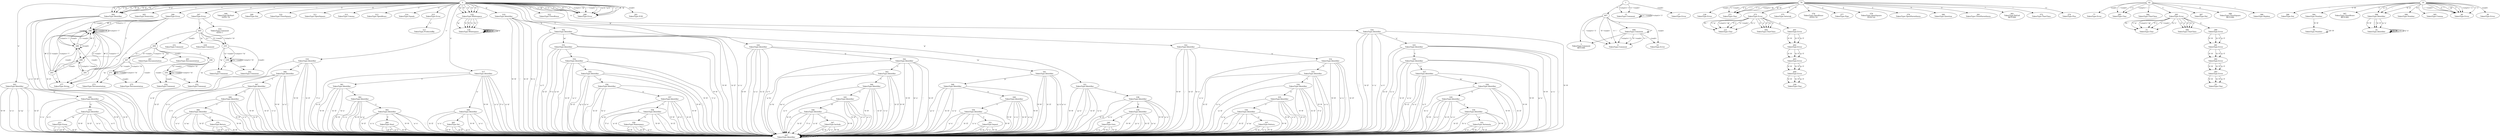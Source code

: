 digraph DFA {
    "303" [label="303\nTokenType.Identifier"]
    "304" [label="304\nTokenType.Identifier"]
    "305" [label="305\nTokenType.Semicolon"]
    "306" [label="306\nTokenType.Error"]
    "307" [label="307\nTokenType.Error"]
    "308" [label="308\nTokenType.ReStart\nGOTO 79"]
    "211" [label="211\nTokenType.ProducedBy"]
    "408" [label="408\nTokenType.Comment"]
    "309" [label="309\nTokenType.Dot"]
    "310" [label="310\nTokenType.CloseSquare"]
    "311" [label="311\nTokenType.OpenSquare"]
    "312" [label="312\nTokenType.Comma"]
    "313" [label="313\nTokenType.OpenBrace"]
    "314" [label="314\nTokenType.Equals"]
    "315" [label="315\nTokenType.Error"]
    "316" [label="316\nTokenType.Identifier"]
    "317" [label="317\nTokenType.Identifier"]
    "318" [label="318\nTokenType.Whitespace"]
    "121" [label="121\nTokenType.Char"]
    "319" [label="319\nTokenType.Identifier"]
    "320" [label="320\nTokenType.Identifier"]
    "297" [label="297\nTokenType.Identifier"]
    "344" [label="344\nTokenType.Identifier"]
    "321" [label="321\nTokenType.Identifier"]
    "322" [label="322\nTokenType.Identifier"]
    "323" [label="323\nTokenType.CloseBrace"]
    "126" [label="126\nTokenType.Error"]
    "324" [label="324\nTokenType.Identifier"]
    "325" [label="325\nTokenType.Identifier"]
    "326" [label="326\nTokenType.Identifier"]
    "327" [label="327\nTokenType.Identifier"]
    "130" [label="130\nTokenType.Whitespace"]
    "328" [label="328\nTokenType.Identifier"]
    "329" [label="329\nTokenType.Identifier"]
    "330" [label="330\nTokenType.Identifier"]
    "331" [label="331\nTokenType.Automata"]
    "332" [label="332\nTokenType.Identifier"]
    "333" [label="333\nTokenType.Identifier"]
    "334" [label="334\nTokenType.Identifier"]
    "335" [label="335\nTokenType.Identifier"]
    "336" [label="336\nTokenType.Identifier"]
    "338" [label="338\nTokenType.Identifier"]
    "340" [label="340\nTokenType.Goto"]
    "342" [label="342\nTokenType.Identifier"]
    "343" [label="343\nTokenType.Identifier"]
    "345" [label="345\nTokenType.Identifier"]
    "347" [label="347\nTokenType.Include"]
    "341" [label="341\nTokenType.Identifier"]
    "348" [label="348\nTokenType.Identifier"]
    "350" [label="350\nTokenType.Identifier"]
    "352" [label="352\nTokenType.Identifier"]
    "353" [label="353\nTokenType.Identifier"]
    "354" [label="354\nTokenType.Identifier"]
    "355" [label="355\nTokenType.Identifier"]
    "356" [label="356\nTokenType.Identifier"]
    "357" [label="357\nTokenType.Identifier"]
    "359" [label="359\nTokenType.Namespace"]
    "361" [label="361\nTokenType.Identifier"]
    "362" [label="362\nTokenType.Identifier"]
    "363" [label="363\nTokenType.Identifier"]
    "72" [label="72\nTokenType.Char"]
    "364" [label="364\nTokenType.Start"]
    "365" [label="365\nTokenType.Set"]
    "366" [label="366\nTokenType.Identifier"]
    "367" [label="367\nTokenType.Identifier"]
    "368" [label="368\nTokenType.Identifier"]
    "77" [label="77\nTokenType.Error"]
    "369" [label="369\nTokenType.Identifier"]
    "371" [label="371\nTokenType.Char"]
    "373" [label="373\nTokenType.Error"]
    "375" [label="375\nTokenType.Asterisk"]
    "376" [label="376\nTokenType.OpenBrace\nGOTO 19"]
    "377" [label="377\nTokenType.Pipe"]
    "378" [label="378\nTokenType.OpenSquare\nGOTO 42"]
    "379" [label="379\nTokenType.OpenParenthesis"]
    "380" [label="380\nTokenType.Question"]
    "381" [label="381\nTokenType.CloseParenthesis"]
    "382" [label="382\nTokenType.ReEnd\nRETURN"]
    "383" [label="383\nTokenType.Char"]
    "384" [label="384\nTokenType.CharClass"]
    "385" [label="385\nTokenType.Error"]
    "387" [label="387\nTokenType.Hat"]
    "388" [label="388\nTokenType.CloseSquare\nRETURN"]
    "389" [label="389\nTokenType.CharClass"]
    "396" [label="396\nTokenType.Dot"]
    "2" [label="2\nTokenType.Comment\nRETURN"]
    "390" [label="390\nTokenType.Error"]
    "392" [label="392\nTokenType.Error"]
    "346" [label="346\nTokenType.Identifier"]
    "252" [label="252\nTokenType.Comment"]
    "55" [label="55\nTokenType.Char"]
    "400" [label="400\nTokenType.CharClass"]
    "6" [label="6\nTokenType.Comment"]
    "394" [label="394\nTokenType.Number"]
    "299" [label="299\nTokenType.Error"]
    "397" [label="397\nTokenType.CloseBrace\nRETURN"]
    "404" [label="404\nTokenType.Error"]
    "10" [label="10\nTokenType.Error"]
    "104" [label="104\nTokenType.Char"]
    "301" [label="301\nTokenType.EOD"]
    "398" [label="398\nTokenType.Identifier"]
    "399" [label="399\nTokenType.Number"]
    "34" [label="34\nTokenType.Number"]
    "231" [label="231\nTokenType.Comment"]
    "24" [label="24\nTokenType.Identifier"]
    "358" [label="358\nTokenType.Identifier"]
    "261" [label="261\nTokenType.Documentation"]
    "402" [label="402\nTokenType.Error"]
    "360" [label="360\nTokenType.Identifier"]
    "263" [label="263\nTokenType.Documentation"]
    "395" [label="395\nTokenType.Comma"]
    "351" [label="351\nTokenType.Import"]
    "254" [label="254\nTokenType.Comment"]
    "401" [label="401\nTokenType.Error"]
    "386" [label="386\nTokenType.Hyphen"]
    "337" [label="337\nTokenType.Pattern"]
    "240" [label="240\nTokenType.Comment"]
    "409" [label="409\nTokenType.Identifier"]
    "15" [label="15\nTokenType.Comment"]
    "403" [label="403\nTokenType.Error"]
    "339" [label="339\nTokenType.Identifier"]
    "242" [label="242\nTokenType.Comment"]
    "40" [label="40\nTokenType.Error"]
    "372" [label="372\nTokenType.CharClass"]
    "275" [label="275\nTokenType.Documentation"]
    "229" [label="229\nTokenType.Comment"]
    "391" [label="391\nTokenType.Error"]
    "410" [label="410\nTokenType.Identifier"]
    "222" [label="222\nTokenType.Comment\nGOTO 1"]
    "374" [label="374\nTokenType.Plus"]
    "277" [label="277\nTokenType.String"]
    "38" [label="38\nTokenType.Error"]
    "370" [label="370\nTokenType.Return"]
    "273" [label="273\nTokenType.Documentation"]
    "17" [label="17\nTokenType.Error"]
    "411" [label="411\nTokenType.Enum"]
    "393" [label="393\nTokenType.Error"]
    "349" [label="349\nTokenType.Identifier"]
    "0"->"301" [label="<eod>"]
    "0"->"299" [label="'|'"]
    "0"->"299" [label="'`'"]
    "0"->"299" [label="'0'-':'"]
    "0"->"299" [label="'!'"]
    "0"->"303" [label="'e'"]
    "0"->"299" [label="'<start>'-'\\b'"]
    "0"->"299" [label="'~'-'<end>'"]
    "0"->"304" [label="'_'"]
    "0"->"304" [label="'t'-'z'"]
    "0"->"304" [label="'q'"]
    "0"->"304" [label="'o'"]
    "0"->"305" [label="';'"]
    "0"->"304" [label="'j'-'m'"]
    "0"->"304" [label="'f'"]
    "0"->"304" [label="'b'-'d'"]
    "0"->"306" [label="'\"'"]
    "0"->"299" [label="'^'"]
    "0"->"307" [label="'/'"]
    "0"->"308" [label="'''"]
    "0"->"299" [label="'\\x14'-'\\x31'"]
    "0"->"309" [label="'.'"]
    "0"->"310" [label="']'"]
    "0"->"311" [label="'['"]
    "0"->"312" [label="','"]
    "0"->"313" [label="'{'"]
    "0"->"314" [label="'='"]
    "0"->"299" [label="'\\'"]
    "0"->"315" [label="'-'"]
    "0"->"316" [label="'r'"]
    "0"->"317" [label="'s'"]
    "0"->"318" [label="'\\f'"]
    "0"->"299" [label="'<'"]
    "0"->"299" [label="'#'-'&'"]
    "0"->"319" [label="'n'"]
    "0"->"318" [label="'\\r'"]
    "0"->"318" [label="'\\v'"]
    "0"->"320" [label="'i'"]
    "0"->"299" [label="'>'-'@'"]
    "0"->"318" [label="'\\t'"]
    "0"->"321" [label="'g'"]
    "0"->"299" [label="'('-'+'"]
    "0"->"322" [label="'p'"]
    "0"->"304" [label="'A'-'Z'"]
    "0"->"318" [label="' '"]
    "0"->"323" [label="'}'"]
    "0"->"304" [label="'h'"]
    "0"->"318" [label="'\\n'"]
    "0"->"324" [label="'a'"]
    "1"->"15" [label="'<start>'-')'"]
    "1"->"17" [label="<eod>"]
    "1"->"15" [label="'+'-'<end>'"]
    "1"->"407" [label="'*'"]
    "15"->"15" [label="'+'-'<end>'"]
    "15"->"15" [label="'<start>'-')'"]
    "19"->"40" [label="'~'-'<end>'"]
    "19"->"40" [label="'`'"]
    "19"->"40" [label="'['-'^'"]
    "19"->"40" [label="':'-'@'"]
    "19"->"394" [label="'1'-'9'"]
    "19"->"40" [label="'/'"]
    "19"->"40" [label="'-'"]
    "19"->"38" [label="<eod>"]
    "19"->"395" [label="','"]
    "19"->"396" [label="'.'"]
    "19"->"397" [label="'}'"]
    "19"->"40" [label="'<start>'-'+'"]
    "19"->"398" [label="'a'-'z'"]
    "19"->"398" [label="'_'"]
    "19"->"40" [label="'{'-'|'"]
    "19"->"398" [label="'A'-'Z'"]
    "19"->"399" [label="'0'"]
    "24"->"24" [label="'0'-'9'"]
    "24"->"24" [label="'_'"]
    "24"->"24" [label="'A'-'Z'"]
    "24"->"24" [label="'a'-'z'"]
    "34"->"34" [label="'0'-'9'"]
    "42"->"383" [label="'_'-'<end>'"]
    "42"->"383" [label="'/'-'['"]
    "42"->"383" [label="'<start>'-','"]
    "42"->"384" [label="'.'"]
    "42"->"385" [label="'\\'"]
    "42"->"77" [label="<eod>"]
    "42"->"386" [label="'-'"]
    "42"->"387" [label="'^'"]
    "42"->"388" [label="']'"]
    "79"->"126" [label="<eod>"]
    "79"->"371" [label="'}'-'<end>'"]
    "79"->"371" [label="']'-'z'"]
    "79"->"371" [label="','-'-'"]
    "79"->"372" [label="'.'"]
    "79"->"373" [label="'\\'"]
    "79"->"371" [label="'/'-'>'"]
    "79"->"374" [label="'+'"]
    "79"->"371" [label="'<start>'-'&'"]
    "79"->"375" [label="'*'"]
    "79"->"371" [label="'@'-'Z'"]
    "79"->"376" [label="'{'"]
    "79"->"377" [label="'|'"]
    "79"->"378" [label="'['"]
    "79"->"379" [label="'('"]
    "79"->"380" [label="'?'"]
    "79"->"381" [label="')'"]
    "79"->"382" [label="'''"]
    "130"->"130" [label="'\\f'"]
    "130"->"130" [label="'\\v'"]
    "130"->"130" [label="'\\r'"]
    "130"->"130" [label="' '"]
    "130"->"130" [label="'\\n'"]
    "130"->"130" [label="'\\t'"]
    "235"->"240" [label="'\\n'"]
    "235"->"238" [label="'\\v'-'<end>'"]
    "235"->"242" [label="<eod>"]
    "235"->"238" [label="'<start>'-'\\t'"]
    "238"->"240" [label="'\\n'"]
    "238"->"238" [label="'\\v'-'<end>'"]
    "238"->"242" [label="<eod>"]
    "238"->"238" [label="'<start>'-'\\t'"]
    "246"->"252" [label="'\\n'"]
    "246"->"250" [label="'\\v'-'<end>'"]
    "246"->"254" [label="<eod>"]
    "246"->"250" [label="'<start>'-'\\t'"]
    "250"->"252" [label="'\\n'"]
    "250"->"250" [label="'\\v'-'<end>'"]
    "250"->"254" [label="<eod>"]
    "250"->"250" [label="'<start>'-'\\t'"]
    "267"->"273" [label="'\\n'"]
    "267"->"271" [label="'\\v'-'<end>'"]
    "267"->"275" [label="<eod>"]
    "267"->"271" [label="'<start>'-'\\t'"]
    "271"->"273" [label="'\\n'"]
    "271"->"271" [label="'\\v'-'<end>'"]
    "271"->"275" [label="<eod>"]
    "271"->"271" [label="'<start>'-'\\t'"]
    "286"->"286" [label="']'-'<end>'"]
    "286"->"286" [label="'#'-'['"]
    "286"->"277" [label="'\"'"]
    "286"->"288" [label="<eod>"]
    "286"->"289" [label="'\\'"]
    "286"->"286" [label="'<start>'-'!'"]
    "288"->"286" [label="']'-'<end>'"]
    "288"->"286" [label="'#'-'['"]
    "288"->"277" [label="'\"'"]
    "288"->"288" [label="<eod>"]
    "288"->"289" [label="'\\'"]
    "288"->"286" [label="'<start>'-'!'"]
    "289"->"291" [label="'<start>'-'<end>'"]
    "289"->"293" [label="<eod>"]
    "291"->"286" [label="']'-'<end>'"]
    "291"->"286" [label="'#'-'['"]
    "291"->"277" [label="'\"'"]
    "291"->"288" [label="<eod>"]
    "291"->"289" [label="'\\'"]
    "291"->"286" [label="'<start>'-'!'"]
    "293"->"286" [label="']'-'<end>'"]
    "293"->"286" [label="'#'-'['"]
    "293"->"277" [label="'\"'"]
    "293"->"288" [label="<eod>"]
    "293"->"289" [label="'\\'"]
    "293"->"286" [label="'<start>'-'!'"]
    "297"->"297" [label="'0'-'9'"]
    "297"->"297" [label="'_'"]
    "297"->"297" [label="'A'-'Z'"]
    "297"->"297" [label="'a'-'z'"]
    "303"->"297" [label="'0'-'9'"]
    "303"->"297" [label="'o'-'z'"]
    "303"->"297" [label="'a'-'m'"]
    "303"->"297" [label="'_'"]
    "303"->"297" [label="'A'-'Z'"]
    "303"->"409" [label="'n'"]
    "304"->"297" [label="'0'-'9'"]
    "304"->"297" [label="'_'"]
    "304"->"297" [label="'A'-'Z'"]
    "304"->"297" [label="'a'-'z'"]
    "306"->"286" [label="']'-'<end>'"]
    "306"->"286" [label="'#'-'['"]
    "306"->"277" [label="'\"'"]
    "306"->"288" [label="<eod>"]
    "306"->"289" [label="'\\'"]
    "306"->"286" [label="'<start>'-'!'"]
    "307"->"222" [label="'*'"]
    "307"->"405" [label="'/'"]
    "315"->"211" [label="'>'"]
    "316"->"297" [label="'0'-'9'"]
    "316"->"297" [label="'_'"]
    "316"->"297" [label="'A'-'Z'"]
    "316"->"366" [label="'e'"]
    "316"->"297" [label="'f'-'z'"]
    "316"->"297" [label="'a'-'d'"]
    "317"->"297" [label="'0'-'9'"]
    "317"->"297" [label="'_'"]
    "317"->"297" [label="'u'-'z'"]
    "317"->"297" [label="'f'-'s'"]
    "317"->"297" [label="'a'-'d'"]
    "317"->"360" [label="'e'"]
    "317"->"297" [label="'A'-'Z'"]
    "317"->"361" [label="'t'"]
    "318"->"130" [label="'\\f'"]
    "318"->"130" [label="'\\v'"]
    "318"->"130" [label="'\\r'"]
    "318"->"130" [label="' '"]
    "318"->"130" [label="'\\n'"]
    "318"->"130" [label="'\\t'"]
    "319"->"297" [label="'0'-'9'"]
    "319"->"297" [label="'_'"]
    "319"->"297" [label="'A'-'Z'"]
    "319"->"297" [label="'b'-'z'"]
    "319"->"352" [label="'a'"]
    "320"->"297" [label="'0'-'9'"]
    "320"->"297" [label="'_'"]
    "320"->"297" [label="'o'-'z'"]
    "320"->"341" [label="'m'"]
    "320"->"297" [label="'A'-'Z'"]
    "320"->"297" [label="'a'-'l'"]
    "320"->"342" [label="'n'"]
    "321"->"297" [label="'0'-'9'"]
    "321"->"297" [label="'p'-'z'"]
    "321"->"297" [label="'_'"]
    "321"->"297" [label="'A'-'Z'"]
    "321"->"297" [label="'a'-'n'"]
    "321"->"338" [label="'o'"]
    "322"->"297" [label="'0'-'9'"]
    "322"->"297" [label="'_'"]
    "322"->"297" [label="'A'-'Z'"]
    "322"->"297" [label="'b'-'z'"]
    "322"->"332" [label="'a'"]
    "324"->"297" [label="'0'-'9'"]
    "324"->"325" [label="'u'"]
    "324"->"297" [label="'_'"]
    "324"->"297" [label="'A'-'Z'"]
    "324"->"297" [label="'v'-'z'"]
    "324"->"297" [label="'a'-'t'"]
    "325"->"297" [label="'0'-'9'"]
    "325"->"297" [label="'a'-'s'"]
    "325"->"297" [label="'_'"]
    "325"->"326" [label="'t'"]
    "325"->"297" [label="'A'-'Z'"]
    "325"->"297" [label="'u'-'z'"]
    "326"->"297" [label="'0'-'9'"]
    "326"->"297" [label="'p'-'z'"]
    "326"->"297" [label="'_'"]
    "326"->"297" [label="'A'-'Z'"]
    "326"->"297" [label="'a'-'n'"]
    "326"->"327" [label="'o'"]
    "327"->"297" [label="'0'-'9'"]
    "327"->"297" [label="'A'-'Z'"]
    "327"->"297" [label="'n'-'z'"]
    "327"->"328" [label="'m'"]
    "327"->"297" [label="'_'"]
    "327"->"297" [label="'a'-'l'"]
    "328"->"297" [label="'0'-'9'"]
    "328"->"297" [label="'_'"]
    "328"->"297" [label="'A'-'Z'"]
    "328"->"297" [label="'b'-'z'"]
    "328"->"329" [label="'a'"]
    "329"->"297" [label="'0'-'9'"]
    "329"->"297" [label="'a'-'s'"]
    "329"->"297" [label="'_'"]
    "329"->"330" [label="'t'"]
    "329"->"297" [label="'A'-'Z'"]
    "329"->"297" [label="'u'-'z'"]
    "330"->"297" [label="'0'-'9'"]
    "330"->"297" [label="'_'"]
    "330"->"297" [label="'A'-'Z'"]
    "330"->"297" [label="'b'-'z'"]
    "330"->"331" [label="'a'"]
    "331"->"297" [label="'0'-'9'"]
    "331"->"297" [label="'_'"]
    "331"->"297" [label="'A'-'Z'"]
    "331"->"297" [label="'a'-'z'"]
    "332"->"297" [label="'0'-'9'"]
    "332"->"297" [label="'a'-'s'"]
    "332"->"297" [label="'_'"]
    "332"->"333" [label="'t'"]
    "332"->"297" [label="'A'-'Z'"]
    "332"->"297" [label="'u'-'z'"]
    "333"->"297" [label="'0'-'9'"]
    "333"->"297" [label="'a'-'s'"]
    "333"->"297" [label="'_'"]
    "333"->"334" [label="'t'"]
    "333"->"297" [label="'A'-'Z'"]
    "333"->"297" [label="'u'-'z'"]
    "334"->"297" [label="'0'-'9'"]
    "334"->"297" [label="'_'"]
    "334"->"297" [label="'A'-'Z'"]
    "334"->"297" [label="'f'-'z'"]
    "334"->"335" [label="'e'"]
    "334"->"297" [label="'a'-'d'"]
    "335"->"297" [label="'0'-'9'"]
    "335"->"297" [label="'s'-'z'"]
    "335"->"297" [label="'_'"]
    "335"->"297" [label="'A'-'Z'"]
    "335"->"297" [label="'a'-'q'"]
    "335"->"336" [label="'r'"]
    "336"->"297" [label="'0'-'9'"]
    "336"->"297" [label="'o'-'z'"]
    "336"->"297" [label="'_'"]
    "336"->"297" [label="'A'-'Z'"]
    "336"->"337" [label="'n'"]
    "336"->"297" [label="'a'-'m'"]
    "337"->"297" [label="'0'-'9'"]
    "337"->"297" [label="'_'"]
    "337"->"297" [label="'A'-'Z'"]
    "337"->"297" [label="'a'-'z'"]
    "338"->"297" [label="'0'-'9'"]
    "338"->"297" [label="'a'-'s'"]
    "338"->"297" [label="'_'"]
    "338"->"339" [label="'t'"]
    "338"->"297" [label="'A'-'Z'"]
    "338"->"297" [label="'u'-'z'"]
    "339"->"297" [label="'0'-'9'"]
    "339"->"297" [label="'p'-'z'"]
    "339"->"297" [label="'_'"]
    "339"->"297" [label="'A'-'Z'"]
    "339"->"297" [label="'a'-'n'"]
    "339"->"340" [label="'o'"]
    "340"->"297" [label="'0'-'9'"]
    "340"->"297" [label="'_'"]
    "340"->"297" [label="'A'-'Z'"]
    "340"->"297" [label="'a'-'z'"]
    "341"->"297" [label="'0'-'9'"]
    "341"->"297" [label="'_'"]
    "341"->"297" [label="'A'-'Z'"]
    "341"->"297" [label="'q'-'z'"]
    "341"->"348" [label="'p'"]
    "341"->"297" [label="'a'-'o'"]
    "342"->"297" [label="'0'-'9'"]
    "342"->"297" [label="'d'-'z'"]
    "342"->"343" [label="'c'"]
    "342"->"297" [label="'_'"]
    "342"->"297" [label="'A'-'Z'"]
    "342"->"297" [label="'a'-'b'"]
    "343"->"297" [label="'_'"]
    "343"->"297" [label="'A'-'Z'"]
    "343"->"297" [label="'0'-'9'"]
    "343"->"297" [label="'a'-'k'"]
    "343"->"297" [label="'m'-'z'"]
    "343"->"344" [label="'l'"]
    "344"->"297" [label="'0'-'9'"]
    "344"->"345" [label="'u'"]
    "344"->"297" [label="'_'"]
    "344"->"297" [label="'A'-'Z'"]
    "344"->"297" [label="'v'-'z'"]
    "344"->"297" [label="'a'-'t'"]
    "345"->"297" [label="'0'-'9'"]
    "345"->"297" [label="'_'"]
    "345"->"297" [label="'e'-'z'"]
    "345"->"297" [label="'a'-'c'"]
    "345"->"297" [label="'A'-'Z'"]
    "345"->"346" [label="'d'"]
    "346"->"297" [label="'0'-'9'"]
    "346"->"297" [label="'_'"]
    "346"->"297" [label="'A'-'Z'"]
    "346"->"297" [label="'f'-'z'"]
    "346"->"347" [label="'e'"]
    "346"->"297" [label="'a'-'d'"]
    "347"->"297" [label="'0'-'9'"]
    "347"->"297" [label="'_'"]
    "347"->"297" [label="'A'-'Z'"]
    "347"->"297" [label="'a'-'z'"]
    "348"->"297" [label="'0'-'9'"]
    "348"->"297" [label="'p'-'z'"]
    "348"->"297" [label="'_'"]
    "348"->"297" [label="'A'-'Z'"]
    "348"->"297" [label="'a'-'n'"]
    "348"->"349" [label="'o'"]
    "349"->"297" [label="'0'-'9'"]
    "349"->"297" [label="'s'-'z'"]
    "349"->"350" [label="'r'"]
    "349"->"297" [label="'_'"]
    "349"->"297" [label="'A'-'Z'"]
    "349"->"297" [label="'a'-'q'"]
    "350"->"297" [label="'0'-'9'"]
    "350"->"297" [label="'a'-'s'"]
    "350"->"297" [label="'_'"]
    "350"->"351" [label="'t'"]
    "350"->"297" [label="'A'-'Z'"]
    "350"->"297" [label="'u'-'z'"]
    "351"->"297" [label="'0'-'9'"]
    "351"->"297" [label="'_'"]
    "351"->"297" [label="'A'-'Z'"]
    "351"->"297" [label="'a'-'z'"]
    "352"->"297" [label="'0'-'9'"]
    "352"->"297" [label="'A'-'Z'"]
    "352"->"297" [label="'n'-'z'"]
    "352"->"353" [label="'m'"]
    "352"->"297" [label="'_'"]
    "352"->"297" [label="'a'-'l'"]
    "353"->"297" [label="'0'-'9'"]
    "353"->"297" [label="'_'"]
    "353"->"297" [label="'A'-'Z'"]
    "353"->"354" [label="'e'"]
    "353"->"297" [label="'f'-'z'"]
    "353"->"297" [label="'a'-'d'"]
    "354"->"297" [label="'0'-'9'"]
    "354"->"297" [label="'t'-'z'"]
    "354"->"297" [label="'_'"]
    "354"->"297" [label="'A'-'Z'"]
    "354"->"355" [label="'s'"]
    "354"->"297" [label="'a'-'r'"]
    "355"->"297" [label="'0'-'9'"]
    "355"->"297" [label="'_'"]
    "355"->"297" [label="'A'-'Z'"]
    "355"->"356" [label="'p'"]
    "355"->"297" [label="'q'-'z'"]
    "355"->"297" [label="'a'-'o'"]
    "356"->"297" [label="'0'-'9'"]
    "356"->"297" [label="'_'"]
    "356"->"297" [label="'A'-'Z'"]
    "356"->"297" [label="'b'-'z'"]
    "356"->"357" [label="'a'"]
    "357"->"297" [label="'0'-'9'"]
    "357"->"297" [label="'d'-'z'"]
    "357"->"297" [label="'_'"]
    "357"->"297" [label="'A'-'Z'"]
    "357"->"297" [label="'a'-'b'"]
    "357"->"358" [label="'c'"]
    "358"->"297" [label="'0'-'9'"]
    "358"->"297" [label="'_'"]
    "358"->"297" [label="'A'-'Z'"]
    "358"->"297" [label="'f'-'z'"]
    "358"->"359" [label="'e'"]
    "358"->"297" [label="'a'-'d'"]
    "359"->"297" [label="'0'-'9'"]
    "359"->"297" [label="'_'"]
    "359"->"297" [label="'A'-'Z'"]
    "359"->"297" [label="'a'-'z'"]
    "360"->"297" [label="'0'-'9'"]
    "360"->"297" [label="'a'-'s'"]
    "360"->"297" [label="'_'"]
    "360"->"365" [label="'t'"]
    "360"->"297" [label="'A'-'Z'"]
    "360"->"297" [label="'u'-'z'"]
    "361"->"297" [label="'0'-'9'"]
    "361"->"297" [label="'_'"]
    "361"->"297" [label="'A'-'Z'"]
    "361"->"297" [label="'b'-'z'"]
    "361"->"362" [label="'a'"]
    "362"->"297" [label="'0'-'9'"]
    "362"->"297" [label="'s'-'z'"]
    "362"->"297" [label="'_'"]
    "362"->"297" [label="'A'-'Z'"]
    "362"->"297" [label="'a'-'q'"]
    "362"->"363" [label="'r'"]
    "363"->"297" [label="'0'-'9'"]
    "363"->"297" [label="'a'-'s'"]
    "363"->"297" [label="'_'"]
    "363"->"364" [label="'t'"]
    "363"->"297" [label="'A'-'Z'"]
    "363"->"297" [label="'u'-'z'"]
    "364"->"297" [label="'0'-'9'"]
    "364"->"297" [label="'_'"]
    "364"->"297" [label="'A'-'Z'"]
    "364"->"297" [label="'a'-'z'"]
    "365"->"297" [label="'0'-'9'"]
    "365"->"297" [label="'_'"]
    "365"->"297" [label="'A'-'Z'"]
    "365"->"297" [label="'a'-'z'"]
    "366"->"297" [label="'0'-'9'"]
    "366"->"297" [label="'a'-'s'"]
    "366"->"297" [label="'_'"]
    "366"->"367" [label="'t'"]
    "366"->"297" [label="'A'-'Z'"]
    "366"->"297" [label="'u'-'z'"]
    "367"->"297" [label="'0'-'9'"]
    "367"->"368" [label="'u'"]
    "367"->"297" [label="'_'"]
    "367"->"297" [label="'A'-'Z'"]
    "367"->"297" [label="'v'-'z'"]
    "367"->"297" [label="'a'-'t'"]
    "368"->"297" [label="'0'-'9'"]
    "368"->"297" [label="'s'-'z'"]
    "368"->"369" [label="'r'"]
    "368"->"297" [label="'_'"]
    "368"->"297" [label="'A'-'Z'"]
    "368"->"297" [label="'a'-'q'"]
    "369"->"297" [label="'0'-'9'"]
    "369"->"297" [label="'o'-'z'"]
    "369"->"297" [label="'a'-'m'"]
    "369"->"297" [label="'_'"]
    "369"->"297" [label="'A'-'Z'"]
    "369"->"370" [label="'n'"]
    "370"->"297" [label="'0'-'9'"]
    "370"->"297" [label="'_'"]
    "370"->"297" [label="'A'-'Z'"]
    "370"->"297" [label="'a'-'z'"]
    "373"->"121" [label="'B'-'`'"]
    "373"->"121" [label="'t'-'w'"]
    "373"->"121" [label="'<start>'-'@'"]
    "373"->"400" [label="'e'"]
    "373"->"121" [label="'f'-'r'"]
    "373"->"121" [label="'y'-'<end>'"]
    "373"->"401" [label="'x'"]
    "373"->"400" [label="'a'"]
    "373"->"400" [label="'d'"]
    "373"->"400" [label="'A'"]
    "373"->"121" [label="'b'-'c'"]
    "373"->"400" [label="'s'"]
    "385"->"72" [label="'B'-'`'"]
    "385"->"72" [label="'t'-'w'"]
    "385"->"72" [label="'<start>'-'@'"]
    "385"->"389" [label="'e'"]
    "385"->"72" [label="'f'-'r'"]
    "385"->"72" [label="'y'-'<end>'"]
    "385"->"390" [label="'x'"]
    "385"->"389" [label="'a'"]
    "385"->"389" [label="'d'"]
    "385"->"389" [label="'A'"]
    "385"->"72" [label="'b'-'c'"]
    "385"->"389" [label="'s'"]
    "390"->"391" [label="'0'-'9'"]
    "390"->"391" [label="'A'-'F'"]
    "390"->"391" [label="'a'-'f'"]
    "391"->"392" [label="'0'-'9'"]
    "391"->"392" [label="'A'-'F'"]
    "391"->"392" [label="'a'-'f'"]
    "392"->"393" [label="'0'-'9'"]
    "392"->"393" [label="'A'-'F'"]
    "392"->"393" [label="'a'-'f'"]
    "393"->"55" [label="'0'-'9'"]
    "393"->"55" [label="'A'-'F'"]
    "393"->"55" [label="'a'-'f'"]
    "394"->"34" [label="'0'-'9'"]
    "398"->"24" [label="'0'-'9'"]
    "398"->"24" [label="'_'"]
    "398"->"24" [label="'A'-'Z'"]
    "398"->"24" [label="'a'-'z'"]
    "401"->"402" [label="'0'-'9'"]
    "401"->"402" [label="'A'-'F'"]
    "401"->"402" [label="'a'-'f'"]
    "402"->"403" [label="'0'-'9'"]
    "402"->"403" [label="'A'-'F'"]
    "402"->"403" [label="'a'-'f'"]
    "403"->"404" [label="'0'-'9'"]
    "403"->"404" [label="'A'-'F'"]
    "403"->"404" [label="'a'-'f'"]
    "404"->"104" [label="'0'-'9'"]
    "404"->"104" [label="'A'-'F'"]
    "404"->"104" [label="'a'-'f'"]
    "405"->"235" [label="'\\v'-'.'"]
    "405"->"231" [label="<eod>"]
    "405"->"235" [label="'0'-'<end>'"]
    "405"->"229" [label="'\\n'"]
    "405"->"235" [label="'<start>'-'\\t'"]
    "405"->"406" [label="'/'"]
    "406"->"267" [label="'\\v'-'.'"]
    "406"->"263" [label="<eod>"]
    "406"->"246" [label="'/'"]
    "406"->"267" [label="'0'-'<end>'"]
    "406"->"261" [label="'\\n'"]
    "406"->"267" [label="'<start>'-'\\t'"]
    "407"->"10" [label="<eod>"]
    "407"->"6" [label="'<start>'-')'"]
    "407"->"6" [label="'0'-'<end>'"]
    "407"->"6" [label="'+'-'.'"]
    "407"->"2" [label="'/'"]
    "407"->"408" [label="'*'"]
    "408"->"2" [label="'/'"]
    "408"->"6" [label="'<start>'-')'"]
    "408"->"6" [label="'0'-'<end>'"]
    "408"->"6" [label="'+'-'.'"]
    "408"->"10" [label="<eod>"]
    "408"->"408" [label="'*'"]
    "409"->"297" [label="'0'-'9'"]
    "409"->"410" [label="'u'"]
    "409"->"297" [label="'_'"]
    "409"->"297" [label="'A'-'Z'"]
    "409"->"297" [label="'v'-'z'"]
    "409"->"297" [label="'a'-'t'"]
    "410"->"297" [label="'0'-'9'"]
    "410"->"297" [label="'A'-'Z'"]
    "410"->"297" [label="'n'-'z'"]
    "410"->"297" [label="'_'"]
    "410"->"297" [label="'a'-'l'"]
    "410"->"411" [label="'m'"]
    "411"->"297" [label="'0'-'9'"]
    "411"->"297" [label="'_'"]
    "411"->"297" [label="'A'-'Z'"]
    "411"->"297" [label="'a'-'z'"]
}
